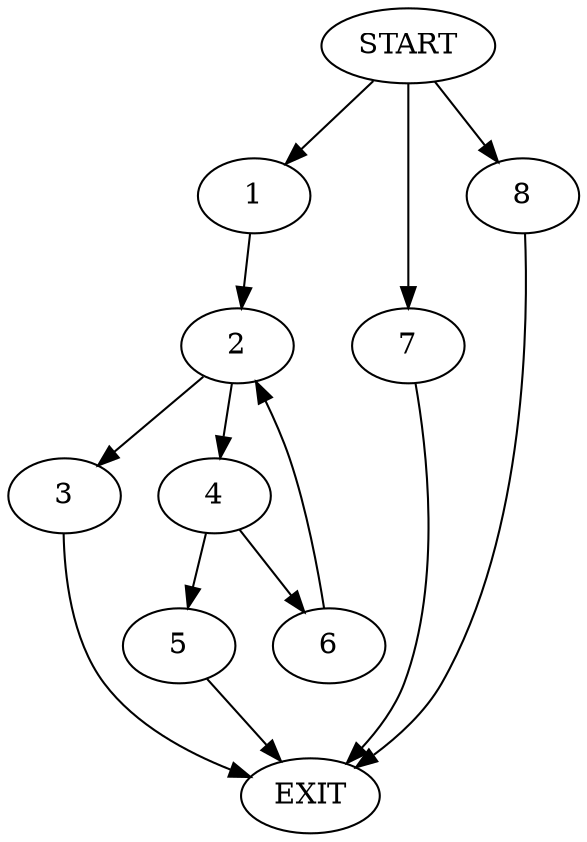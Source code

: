 digraph {
0 [label="START"]
9 [label="EXIT"]
0 -> 1
1 -> 2
2 -> 3
2 -> 4
4 -> 5
4 -> 6
3 -> 9
5 -> 9
6 -> 2
0 -> 7
7 -> 9
0 -> 8
8 -> 9
}
